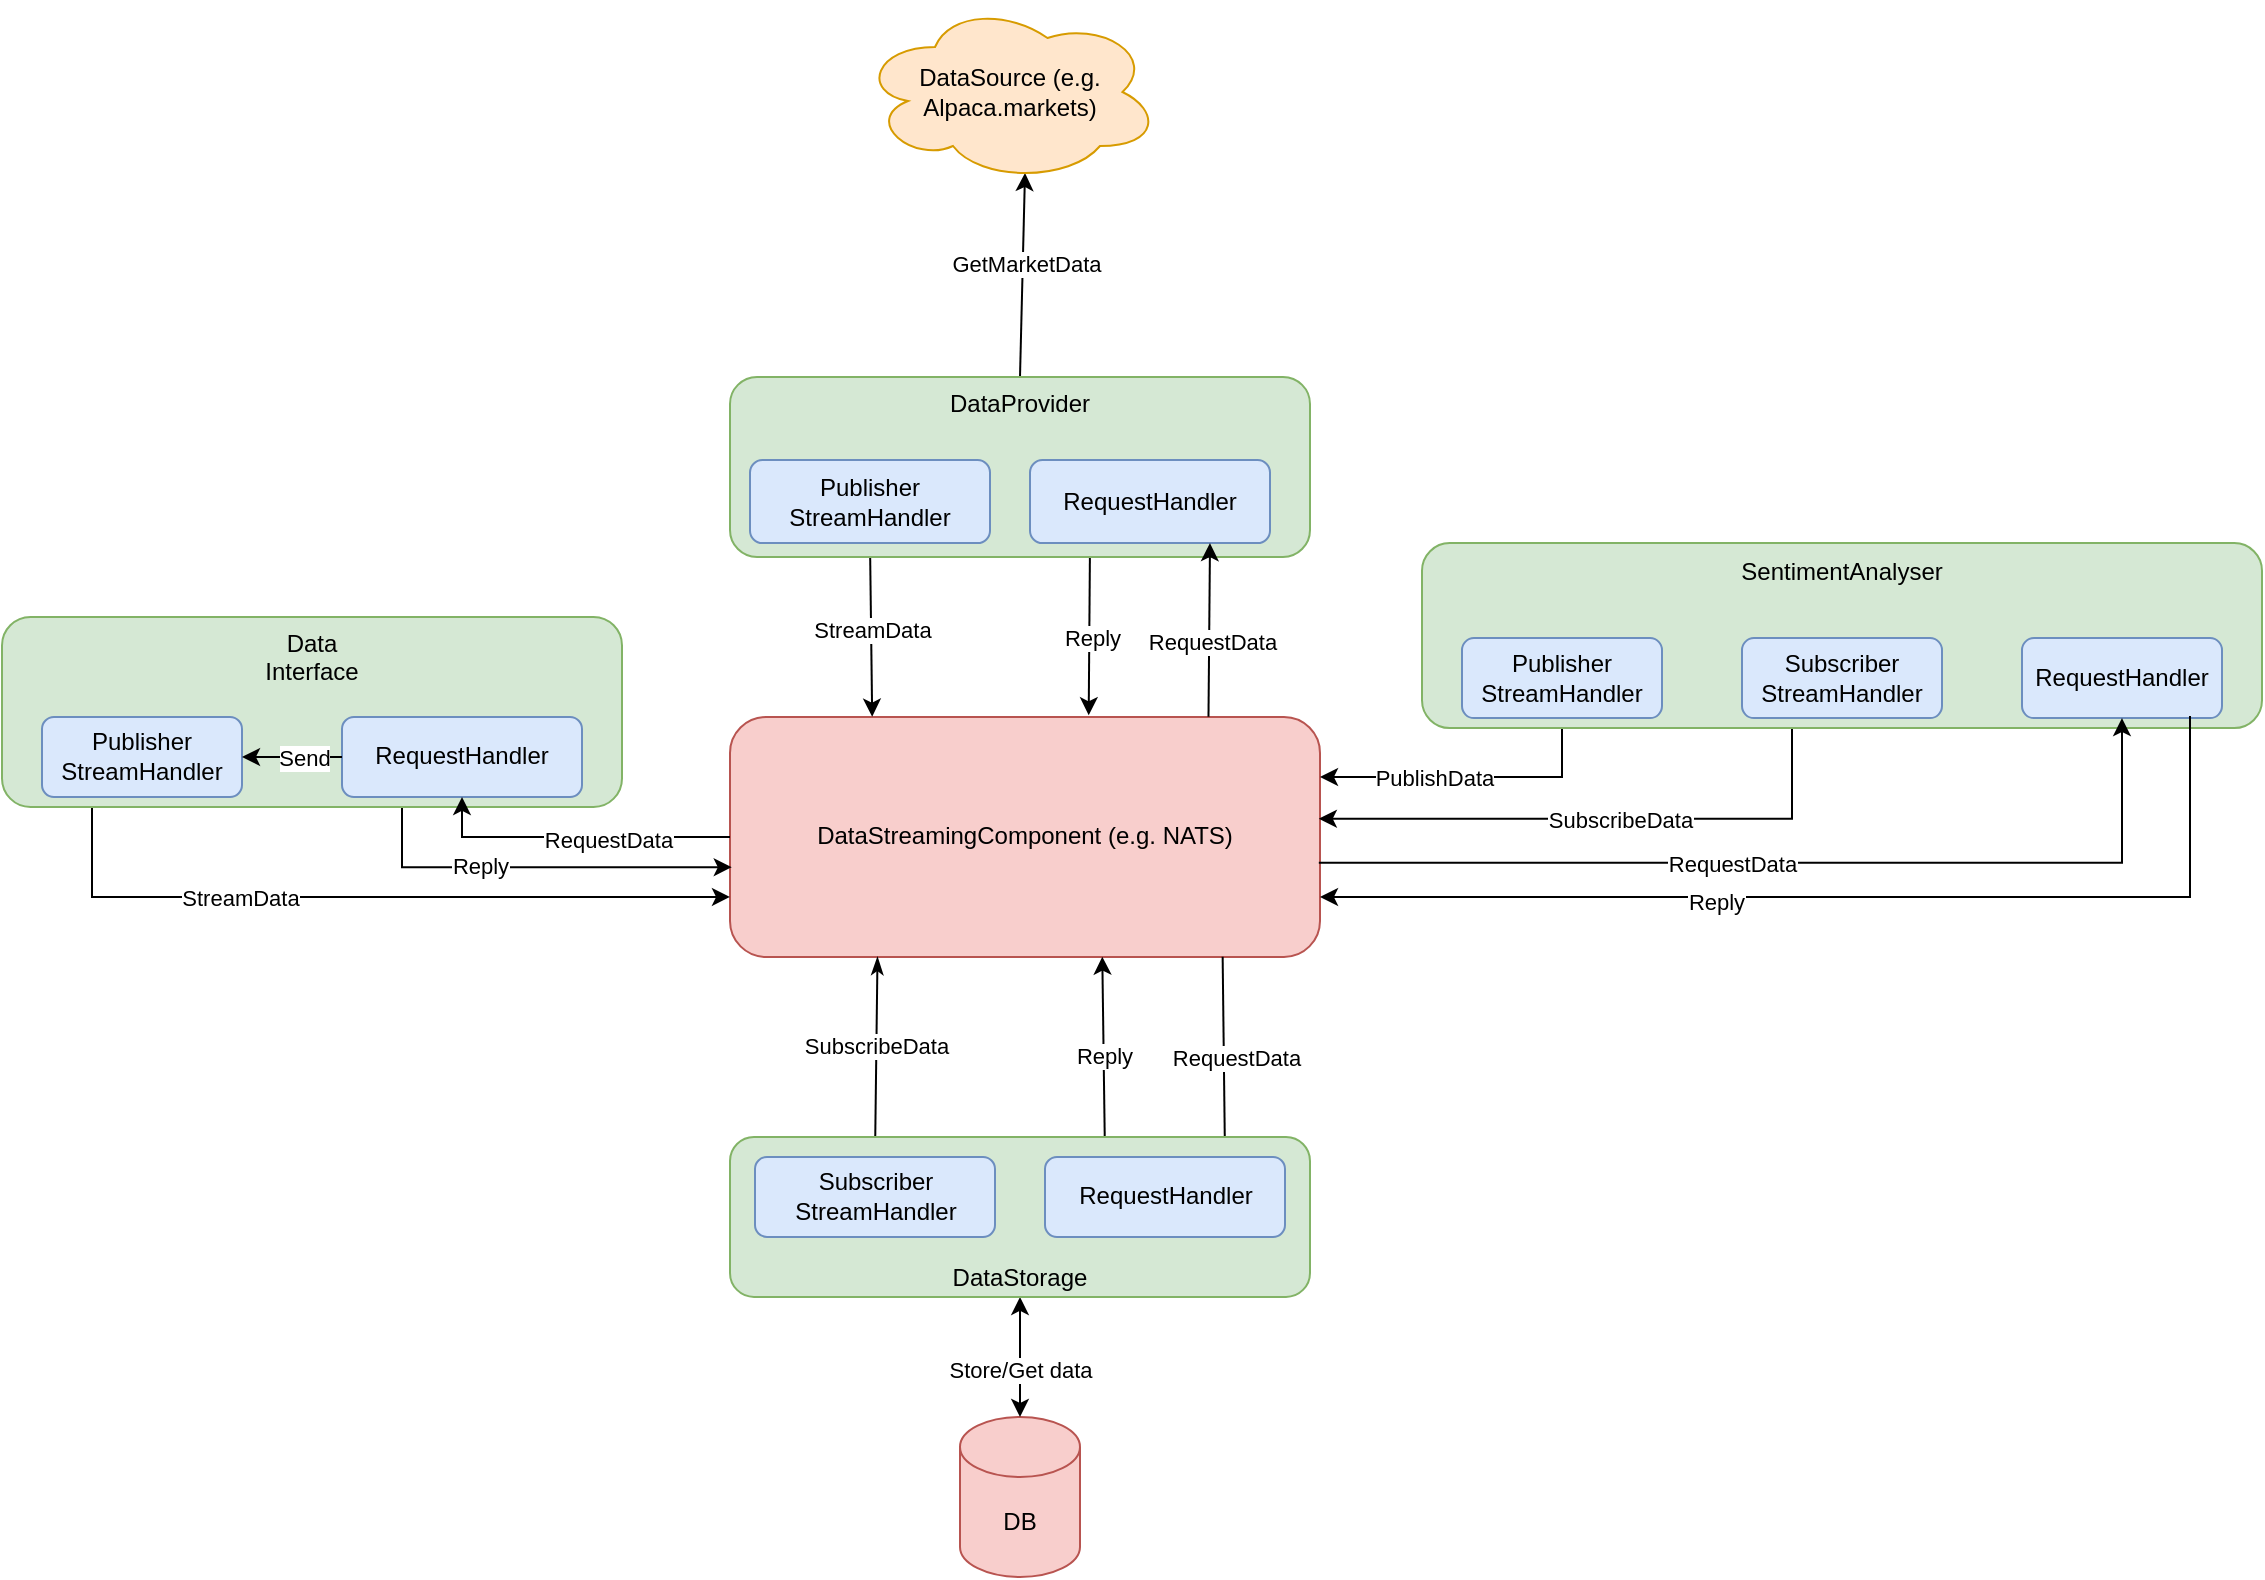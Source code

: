 <mxfile version="22.0.3" type="device">
  <diagram name="Page-1" id="xeVfPyGyriQxappS-vDD">
    <mxGraphModel dx="1474" dy="1214" grid="1" gridSize="10" guides="1" tooltips="1" connect="1" arrows="1" fold="1" page="1" pageScale="1" pageWidth="1169" pageHeight="827" math="0" shadow="0">
      <root>
        <mxCell id="0" />
        <mxCell id="1" parent="0" />
        <mxCell id="pDooHxVgrWlnC5ZGkQyJ-7" value="" style="endArrow=classic;html=1;rounded=0;exitX=0.5;exitY=0;exitDx=0;exitDy=0;entryX=0.55;entryY=0.95;entryDx=0;entryDy=0;entryPerimeter=0;" edge="1" parent="1" source="pDooHxVgrWlnC5ZGkQyJ-52" target="pDooHxVgrWlnC5ZGkQyJ-9">
          <mxGeometry width="50" height="50" relative="1" as="geometry">
            <mxPoint x="514" y="197.47" as="sourcePoint" />
            <mxPoint x="431.5" y="110" as="targetPoint" />
          </mxGeometry>
        </mxCell>
        <mxCell id="pDooHxVgrWlnC5ZGkQyJ-8" value="GetMarketData" style="edgeLabel;html=1;align=center;verticalAlign=middle;resizable=0;points=[];" vertex="1" connectable="0" parent="pDooHxVgrWlnC5ZGkQyJ-7">
          <mxGeometry x="0.103" y="-1" relative="1" as="geometry">
            <mxPoint as="offset" />
          </mxGeometry>
        </mxCell>
        <mxCell id="pDooHxVgrWlnC5ZGkQyJ-9" value="DataSource (e.g. Alpaca.markets)" style="ellipse;shape=cloud;whiteSpace=wrap;html=1;fillColor=#ffe6cc;strokeColor=#d79b00;" vertex="1" parent="1">
          <mxGeometry x="459" y="10.0" width="150" height="90" as="geometry" />
        </mxCell>
        <mxCell id="pDooHxVgrWlnC5ZGkQyJ-57" value="DataStreamingComponent (e.g. NATS)" style="rounded=1;whiteSpace=wrap;html=1;points=[[0,0,0,0,0],[0,0.25,0,0,0],[0,0.5,0,0,0],[0,0.75,0,0,0],[0,1,0,0,0],[0.21,0,0,0,0],[0.25,1,0,0,0],[0.34,0,0,0,0],[0.5,0,0,0,0],[0.5,1,0,0,0],[0.75,0,0,0,0],[0.75,1,0,0,0],[1,0,0,0,0],[1,0.25,0,0,0],[1,0.5,0,0,0],[1,0.75,0,0,0],[1,1,0,0,0]];fillColor=#f8cecc;strokeColor=#b85450;" vertex="1" parent="1">
          <mxGeometry x="394" y="367.47" width="295" height="120" as="geometry" />
        </mxCell>
        <mxCell id="pDooHxVgrWlnC5ZGkQyJ-63" value="" style="endArrow=classic;html=1;rounded=0;exitX=0.5;exitY=1;exitDx=0;exitDy=0;entryX=0.241;entryY=-0.001;entryDx=0;entryDy=0;entryPerimeter=0;" edge="1" parent="1" source="pDooHxVgrWlnC5ZGkQyJ-54" target="pDooHxVgrWlnC5ZGkQyJ-57">
          <mxGeometry relative="1" as="geometry">
            <mxPoint x="389" y="547.47" as="sourcePoint" />
            <mxPoint x="463" y="366.47" as="targetPoint" />
          </mxGeometry>
        </mxCell>
        <mxCell id="pDooHxVgrWlnC5ZGkQyJ-64" value="StreamData" style="edgeLabel;resizable=0;html=1;align=center;verticalAlign=middle;" connectable="0" vertex="1" parent="pDooHxVgrWlnC5ZGkQyJ-63">
          <mxGeometry relative="1" as="geometry" />
        </mxCell>
        <mxCell id="pDooHxVgrWlnC5ZGkQyJ-73" style="rounded=0;orthogonalLoop=1;jettySize=auto;html=1;exitX=0.25;exitY=1;exitDx=0;exitDy=0;entryX=0.608;entryY=-0.007;entryDx=0;entryDy=0;entryPerimeter=0;" edge="1" parent="1" source="pDooHxVgrWlnC5ZGkQyJ-55" target="pDooHxVgrWlnC5ZGkQyJ-57">
          <mxGeometry relative="1" as="geometry" />
        </mxCell>
        <mxCell id="pDooHxVgrWlnC5ZGkQyJ-74" value="Reply" style="edgeLabel;html=1;align=center;verticalAlign=middle;resizable=0;points=[];" vertex="1" connectable="0" parent="pDooHxVgrWlnC5ZGkQyJ-73">
          <mxGeometry x="-0.137" y="1" relative="1" as="geometry">
            <mxPoint y="10" as="offset" />
          </mxGeometry>
        </mxCell>
        <mxCell id="pDooHxVgrWlnC5ZGkQyJ-83" value="" style="endArrow=classicThin;html=1;rounded=0;entryX=0.25;entryY=1;entryDx=0;entryDy=0;entryPerimeter=0;exitX=0.5;exitY=0;exitDx=0;exitDy=0;endFill=1;" edge="1" parent="1" source="pDooHxVgrWlnC5ZGkQyJ-76" target="pDooHxVgrWlnC5ZGkQyJ-57">
          <mxGeometry width="50" height="50" relative="1" as="geometry">
            <mxPoint x="449" y="667.47" as="sourcePoint" />
            <mxPoint x="499" y="617.47" as="targetPoint" />
          </mxGeometry>
        </mxCell>
        <mxCell id="pDooHxVgrWlnC5ZGkQyJ-84" value="SubscribeData" style="edgeLabel;html=1;align=center;verticalAlign=middle;resizable=0;points=[];" vertex="1" connectable="0" parent="pDooHxVgrWlnC5ZGkQyJ-83">
          <mxGeometry x="0.105" relative="1" as="geometry">
            <mxPoint as="offset" />
          </mxGeometry>
        </mxCell>
        <mxCell id="pDooHxVgrWlnC5ZGkQyJ-85" value="" style="endArrow=classic;html=1;rounded=0;exitX=0.835;exitY=0.999;exitDx=0;exitDy=0;exitPerimeter=0;entryX=0.75;entryY=0;entryDx=0;entryDy=0;" edge="1" parent="1" source="pDooHxVgrWlnC5ZGkQyJ-57" target="pDooHxVgrWlnC5ZGkQyJ-81">
          <mxGeometry width="50" height="50" relative="1" as="geometry">
            <mxPoint x="449" y="667.47" as="sourcePoint" />
            <mxPoint x="499" y="617.47" as="targetPoint" />
          </mxGeometry>
        </mxCell>
        <mxCell id="pDooHxVgrWlnC5ZGkQyJ-87" value="RequestData" style="edgeLabel;html=1;align=center;verticalAlign=middle;resizable=0;points=[];" vertex="1" connectable="0" parent="pDooHxVgrWlnC5ZGkQyJ-85">
          <mxGeometry x="-0.131" y="3" relative="1" as="geometry">
            <mxPoint x="3" y="7" as="offset" />
          </mxGeometry>
        </mxCell>
        <mxCell id="pDooHxVgrWlnC5ZGkQyJ-86" value="" style="endArrow=classic;html=1;rounded=0;exitX=0.25;exitY=0;exitDx=0;exitDy=0;entryX=0.631;entryY=0.999;entryDx=0;entryDy=0;entryPerimeter=0;" edge="1" parent="1" source="pDooHxVgrWlnC5ZGkQyJ-81" target="pDooHxVgrWlnC5ZGkQyJ-57">
          <mxGeometry width="50" height="50" relative="1" as="geometry">
            <mxPoint x="650" y="497.47" as="sourcePoint" />
            <mxPoint x="559" y="507.47" as="targetPoint" />
          </mxGeometry>
        </mxCell>
        <mxCell id="pDooHxVgrWlnC5ZGkQyJ-88" value="Reply" style="edgeLabel;html=1;align=center;verticalAlign=middle;resizable=0;points=[];" vertex="1" connectable="0" parent="pDooHxVgrWlnC5ZGkQyJ-86">
          <mxGeometry x="0.008" relative="1" as="geometry">
            <mxPoint as="offset" />
          </mxGeometry>
        </mxCell>
        <mxCell id="pDooHxVgrWlnC5ZGkQyJ-89" value="DB" style="shape=cylinder3;whiteSpace=wrap;html=1;boundedLbl=1;backgroundOutline=1;size=15;fillColor=#f8cecc;strokeColor=#b85450;" vertex="1" parent="1">
          <mxGeometry x="509" y="717.47" width="60" height="80" as="geometry" />
        </mxCell>
        <mxCell id="pDooHxVgrWlnC5ZGkQyJ-90" value="" style="endArrow=classic;startArrow=classic;html=1;rounded=0;exitX=0.5;exitY=0;exitDx=0;exitDy=0;exitPerimeter=0;entryX=0.5;entryY=1;entryDx=0;entryDy=0;" edge="1" parent="1" source="pDooHxVgrWlnC5ZGkQyJ-89" target="pDooHxVgrWlnC5ZGkQyJ-75">
          <mxGeometry width="50" height="50" relative="1" as="geometry">
            <mxPoint x="649" y="787.47" as="sourcePoint" />
            <mxPoint x="649" y="717.47" as="targetPoint" />
          </mxGeometry>
        </mxCell>
        <mxCell id="pDooHxVgrWlnC5ZGkQyJ-91" value="Store/Get data" style="edgeLabel;html=1;align=center;verticalAlign=middle;resizable=0;points=[];" vertex="1" connectable="0" parent="pDooHxVgrWlnC5ZGkQyJ-90">
          <mxGeometry x="0.343" relative="1" as="geometry">
            <mxPoint y="17" as="offset" />
          </mxGeometry>
        </mxCell>
        <mxCell id="pDooHxVgrWlnC5ZGkQyJ-95" style="edgeStyle=orthogonalEdgeStyle;rounded=0;orthogonalLoop=1;jettySize=auto;html=1;exitX=0.25;exitY=1;exitDx=0;exitDy=0;entryX=0;entryY=0.75;entryDx=0;entryDy=0;entryPerimeter=0;" edge="1" parent="1" source="pDooHxVgrWlnC5ZGkQyJ-93" target="pDooHxVgrWlnC5ZGkQyJ-57">
          <mxGeometry relative="1" as="geometry" />
        </mxCell>
        <mxCell id="pDooHxVgrWlnC5ZGkQyJ-96" value="StreamData" style="edgeLabel;html=1;align=center;verticalAlign=middle;resizable=0;points=[];" vertex="1" connectable="0" parent="pDooHxVgrWlnC5ZGkQyJ-95">
          <mxGeometry x="-0.227" y="-3" relative="1" as="geometry">
            <mxPoint x="-19" y="-3" as="offset" />
          </mxGeometry>
        </mxCell>
        <mxCell id="pDooHxVgrWlnC5ZGkQyJ-97" style="edgeStyle=orthogonalEdgeStyle;rounded=0;orthogonalLoop=1;jettySize=auto;html=1;exitX=0.25;exitY=1;exitDx=0;exitDy=0;entryX=0.003;entryY=0.626;entryDx=0;entryDy=0;entryPerimeter=0;" edge="1" parent="1" source="pDooHxVgrWlnC5ZGkQyJ-94" target="pDooHxVgrWlnC5ZGkQyJ-57">
          <mxGeometry relative="1" as="geometry" />
        </mxCell>
        <mxCell id="pDooHxVgrWlnC5ZGkQyJ-101" value="Reply" style="edgeLabel;html=1;align=center;verticalAlign=middle;resizable=0;points=[];" vertex="1" connectable="0" parent="pDooHxVgrWlnC5ZGkQyJ-97">
          <mxGeometry x="-0.267" y="1" relative="1" as="geometry">
            <mxPoint as="offset" />
          </mxGeometry>
        </mxCell>
        <mxCell id="pDooHxVgrWlnC5ZGkQyJ-111" style="edgeStyle=orthogonalEdgeStyle;rounded=0;orthogonalLoop=1;jettySize=auto;html=1;exitX=0.25;exitY=1;exitDx=0;exitDy=0;entryX=0.998;entryY=0.424;entryDx=0;entryDy=0;entryPerimeter=0;" edge="1" parent="1" source="pDooHxVgrWlnC5ZGkQyJ-108" target="pDooHxVgrWlnC5ZGkQyJ-57">
          <mxGeometry relative="1" as="geometry">
            <Array as="points">
              <mxPoint x="925" y="418" />
            </Array>
          </mxGeometry>
        </mxCell>
        <mxCell id="pDooHxVgrWlnC5ZGkQyJ-112" value="SubscribeData" style="edgeLabel;html=1;align=center;verticalAlign=middle;resizable=0;points=[];" vertex="1" connectable="0" parent="pDooHxVgrWlnC5ZGkQyJ-111">
          <mxGeometry x="-0.049" relative="1" as="geometry">
            <mxPoint as="offset" />
          </mxGeometry>
        </mxCell>
        <mxCell id="pDooHxVgrWlnC5ZGkQyJ-117" style="edgeStyle=orthogonalEdgeStyle;rounded=0;orthogonalLoop=1;jettySize=auto;html=1;exitX=0.5;exitY=1;exitDx=0;exitDy=0;entryX=1;entryY=0.25;entryDx=0;entryDy=0;entryPerimeter=0;" edge="1" parent="1" source="pDooHxVgrWlnC5ZGkQyJ-105" target="pDooHxVgrWlnC5ZGkQyJ-57">
          <mxGeometry relative="1" as="geometry" />
        </mxCell>
        <mxCell id="pDooHxVgrWlnC5ZGkQyJ-118" value="PublishData" style="edgeLabel;html=1;align=center;verticalAlign=middle;resizable=0;points=[];" vertex="1" connectable="0" parent="pDooHxVgrWlnC5ZGkQyJ-117">
          <mxGeometry x="0.422" y="2" relative="1" as="geometry">
            <mxPoint x="13" y="-2" as="offset" />
          </mxGeometry>
        </mxCell>
        <mxCell id="pDooHxVgrWlnC5ZGkQyJ-52" value="DataProvider" style="rounded=1;whiteSpace=wrap;html=1;align=center;verticalAlign=top;fillColor=#d5e8d4;strokeColor=#82b366;" vertex="1" parent="1">
          <mxGeometry x="394" y="197.47" width="290" height="90" as="geometry" />
        </mxCell>
        <mxCell id="pDooHxVgrWlnC5ZGkQyJ-54" value="Publisher&lt;br&gt;StreamHandler" style="rounded=1;whiteSpace=wrap;html=1;fillColor=#dae8fc;strokeColor=#6c8ebf;" vertex="1" parent="1">
          <mxGeometry x="404" y="239.008" width="120" height="41.538" as="geometry" />
        </mxCell>
        <mxCell id="pDooHxVgrWlnC5ZGkQyJ-55" value="RequestHandler" style="rounded=1;whiteSpace=wrap;html=1;fillColor=#dae8fc;strokeColor=#6c8ebf;" vertex="1" parent="1">
          <mxGeometry x="544" y="239.008" width="120" height="41.538" as="geometry" />
        </mxCell>
        <mxCell id="pDooHxVgrWlnC5ZGkQyJ-104" value="SentimentAnalyser" style="rounded=1;whiteSpace=wrap;html=1;verticalAlign=top;fillColor=#d5e8d4;strokeColor=#82b366;" vertex="1" parent="1">
          <mxGeometry x="740" y="280.55" width="420" height="92.5" as="geometry" />
        </mxCell>
        <mxCell id="pDooHxVgrWlnC5ZGkQyJ-105" value="Publisher&lt;br&gt;StreamHandler" style="rounded=1;whiteSpace=wrap;html=1;fillColor=#dae8fc;strokeColor=#6c8ebf;" vertex="1" parent="1">
          <mxGeometry x="760" y="328.05" width="100" height="40" as="geometry" />
        </mxCell>
        <mxCell id="pDooHxVgrWlnC5ZGkQyJ-106" value="RequestHandler" style="rounded=1;whiteSpace=wrap;html=1;fillColor=#dae8fc;strokeColor=#6c8ebf;" vertex="1" parent="1">
          <mxGeometry x="1040" y="328.05" width="100" height="40" as="geometry" />
        </mxCell>
        <mxCell id="pDooHxVgrWlnC5ZGkQyJ-108" value="Subscriber&lt;br&gt;StreamHandler" style="rounded=1;whiteSpace=wrap;html=1;fillColor=#dae8fc;strokeColor=#6c8ebf;" vertex="1" parent="1">
          <mxGeometry x="900" y="328.05" width="100" height="40" as="geometry" />
        </mxCell>
        <mxCell id="pDooHxVgrWlnC5ZGkQyJ-75" value="DataStorage" style="rounded=1;whiteSpace=wrap;html=1;verticalAlign=bottom;fillColor=#d5e8d4;strokeColor=#82b366;" vertex="1" parent="1">
          <mxGeometry x="394" y="577.47" width="290" height="80" as="geometry" />
        </mxCell>
        <mxCell id="pDooHxVgrWlnC5ZGkQyJ-76" value="Subscriber&lt;br&gt;StreamHandler" style="rounded=1;whiteSpace=wrap;html=1;fillColor=#dae8fc;strokeColor=#6c8ebf;" vertex="1" parent="1">
          <mxGeometry x="406.5" y="587.47" width="120" height="40" as="geometry" />
        </mxCell>
        <mxCell id="pDooHxVgrWlnC5ZGkQyJ-81" value="RequestHandler" style="rounded=1;whiteSpace=wrap;html=1;fillColor=#dae8fc;strokeColor=#6c8ebf;" vertex="1" parent="1">
          <mxGeometry x="551.5" y="587.47" width="120" height="40" as="geometry" />
        </mxCell>
        <mxCell id="pDooHxVgrWlnC5ZGkQyJ-67" value="" style="endArrow=classic;html=1;rounded=0;exitX=0.811;exitY=-0.001;exitDx=0;exitDy=0;exitPerimeter=0;entryX=0.75;entryY=1;entryDx=0;entryDy=0;" edge="1" parent="1" source="pDooHxVgrWlnC5ZGkQyJ-57" target="pDooHxVgrWlnC5ZGkQyJ-55">
          <mxGeometry width="50" height="50" relative="1" as="geometry">
            <mxPoint x="602.35" y="366.63" as="sourcePoint" />
            <mxPoint x="579" y="307.47" as="targetPoint" />
          </mxGeometry>
        </mxCell>
        <mxCell id="pDooHxVgrWlnC5ZGkQyJ-71" value="RequestData" style="edgeLabel;html=1;align=center;verticalAlign=middle;resizable=0;points=[];" vertex="1" connectable="0" parent="pDooHxVgrWlnC5ZGkQyJ-67">
          <mxGeometry x="-0.122" y="-1" relative="1" as="geometry">
            <mxPoint as="offset" />
          </mxGeometry>
        </mxCell>
        <mxCell id="pDooHxVgrWlnC5ZGkQyJ-125" value="" style="group" vertex="1" connectable="0" parent="1">
          <mxGeometry x="30" y="317.47" width="310" height="95" as="geometry" />
        </mxCell>
        <mxCell id="pDooHxVgrWlnC5ZGkQyJ-92" value="Data&lt;br&gt;Interface" style="rounded=1;whiteSpace=wrap;html=1;align=center;verticalAlign=top;fillColor=#d5e8d4;strokeColor=#82b366;" vertex="1" parent="pDooHxVgrWlnC5ZGkQyJ-125">
          <mxGeometry width="310" height="95" as="geometry" />
        </mxCell>
        <mxCell id="pDooHxVgrWlnC5ZGkQyJ-93" value="Publisher&lt;br&gt;StreamHandler" style="rounded=1;whiteSpace=wrap;html=1;fillColor=#dae8fc;strokeColor=#6c8ebf;" vertex="1" parent="pDooHxVgrWlnC5ZGkQyJ-125">
          <mxGeometry x="20" y="50" width="100" height="40" as="geometry" />
        </mxCell>
        <mxCell id="pDooHxVgrWlnC5ZGkQyJ-94" value="RequestHandler" style="rounded=1;whiteSpace=wrap;html=1;fillColor=#dae8fc;strokeColor=#6c8ebf;" vertex="1" parent="pDooHxVgrWlnC5ZGkQyJ-125">
          <mxGeometry x="170" y="50" width="120" height="40" as="geometry" />
        </mxCell>
        <mxCell id="pDooHxVgrWlnC5ZGkQyJ-102" value="" style="endArrow=classic;html=1;rounded=0;entryX=1;entryY=0.5;entryDx=0;entryDy=0;exitX=0;exitY=0.5;exitDx=0;exitDy=0;" edge="1" parent="pDooHxVgrWlnC5ZGkQyJ-125" source="pDooHxVgrWlnC5ZGkQyJ-94" target="pDooHxVgrWlnC5ZGkQyJ-93">
          <mxGeometry width="50" height="50" relative="1" as="geometry">
            <mxPoint x="450" y="260" as="sourcePoint" />
            <mxPoint x="500" y="210" as="targetPoint" />
          </mxGeometry>
        </mxCell>
        <mxCell id="pDooHxVgrWlnC5ZGkQyJ-103" value="Send" style="edgeLabel;html=1;align=center;verticalAlign=middle;resizable=0;points=[];" vertex="1" connectable="0" parent="pDooHxVgrWlnC5ZGkQyJ-102">
          <mxGeometry x="-0.375" relative="1" as="geometry">
            <mxPoint x="-4" as="offset" />
          </mxGeometry>
        </mxCell>
        <mxCell id="pDooHxVgrWlnC5ZGkQyJ-120" value="" style="endArrow=classic;html=1;rounded=0;exitX=0.84;exitY=0.974;exitDx=0;exitDy=0;entryX=1;entryY=0.75;entryDx=0;entryDy=0;entryPerimeter=0;exitPerimeter=0;" edge="1" parent="1" source="pDooHxVgrWlnC5ZGkQyJ-106" target="pDooHxVgrWlnC5ZGkQyJ-57">
          <mxGeometry width="50" height="50" relative="1" as="geometry">
            <mxPoint x="449" y="557.47" as="sourcePoint" />
            <mxPoint x="499" y="507.47" as="targetPoint" />
            <Array as="points">
              <mxPoint x="1124" y="457.47" />
            </Array>
          </mxGeometry>
        </mxCell>
        <mxCell id="pDooHxVgrWlnC5ZGkQyJ-121" value="Reply" style="edgeLabel;html=1;align=center;verticalAlign=middle;resizable=0;points=[];" vertex="1" connectable="0" parent="pDooHxVgrWlnC5ZGkQyJ-120">
          <mxGeometry x="0.249" y="2" relative="1" as="geometry">
            <mxPoint as="offset" />
          </mxGeometry>
        </mxCell>
        <mxCell id="pDooHxVgrWlnC5ZGkQyJ-123" style="edgeStyle=orthogonalEdgeStyle;rounded=0;orthogonalLoop=1;jettySize=auto;html=1;exitX=0.998;exitY=0.608;exitDx=0;exitDy=0;exitPerimeter=0;entryX=0.5;entryY=1;entryDx=0;entryDy=0;" edge="1" parent="1" source="pDooHxVgrWlnC5ZGkQyJ-57" target="pDooHxVgrWlnC5ZGkQyJ-106">
          <mxGeometry relative="1" as="geometry" />
        </mxCell>
        <mxCell id="pDooHxVgrWlnC5ZGkQyJ-124" value="RequestData" style="edgeLabel;html=1;align=center;verticalAlign=middle;resizable=0;points=[];" vertex="1" connectable="0" parent="pDooHxVgrWlnC5ZGkQyJ-123">
          <mxGeometry x="-0.131" relative="1" as="geometry">
            <mxPoint as="offset" />
          </mxGeometry>
        </mxCell>
        <mxCell id="pDooHxVgrWlnC5ZGkQyJ-99" style="edgeStyle=orthogonalEdgeStyle;rounded=0;orthogonalLoop=1;jettySize=auto;html=1;exitX=0;exitY=0.5;exitDx=0;exitDy=0;exitPerimeter=0;entryX=0.5;entryY=1;entryDx=0;entryDy=0;" edge="1" parent="1" source="pDooHxVgrWlnC5ZGkQyJ-57" target="pDooHxVgrWlnC5ZGkQyJ-94">
          <mxGeometry relative="1" as="geometry" />
        </mxCell>
        <mxCell id="pDooHxVgrWlnC5ZGkQyJ-100" value="RequestData" style="edgeLabel;html=1;align=center;verticalAlign=middle;resizable=0;points=[];" vertex="1" connectable="0" parent="pDooHxVgrWlnC5ZGkQyJ-99">
          <mxGeometry x="-0.21" y="1" relative="1" as="geometry">
            <mxPoint as="offset" />
          </mxGeometry>
        </mxCell>
      </root>
    </mxGraphModel>
  </diagram>
</mxfile>
